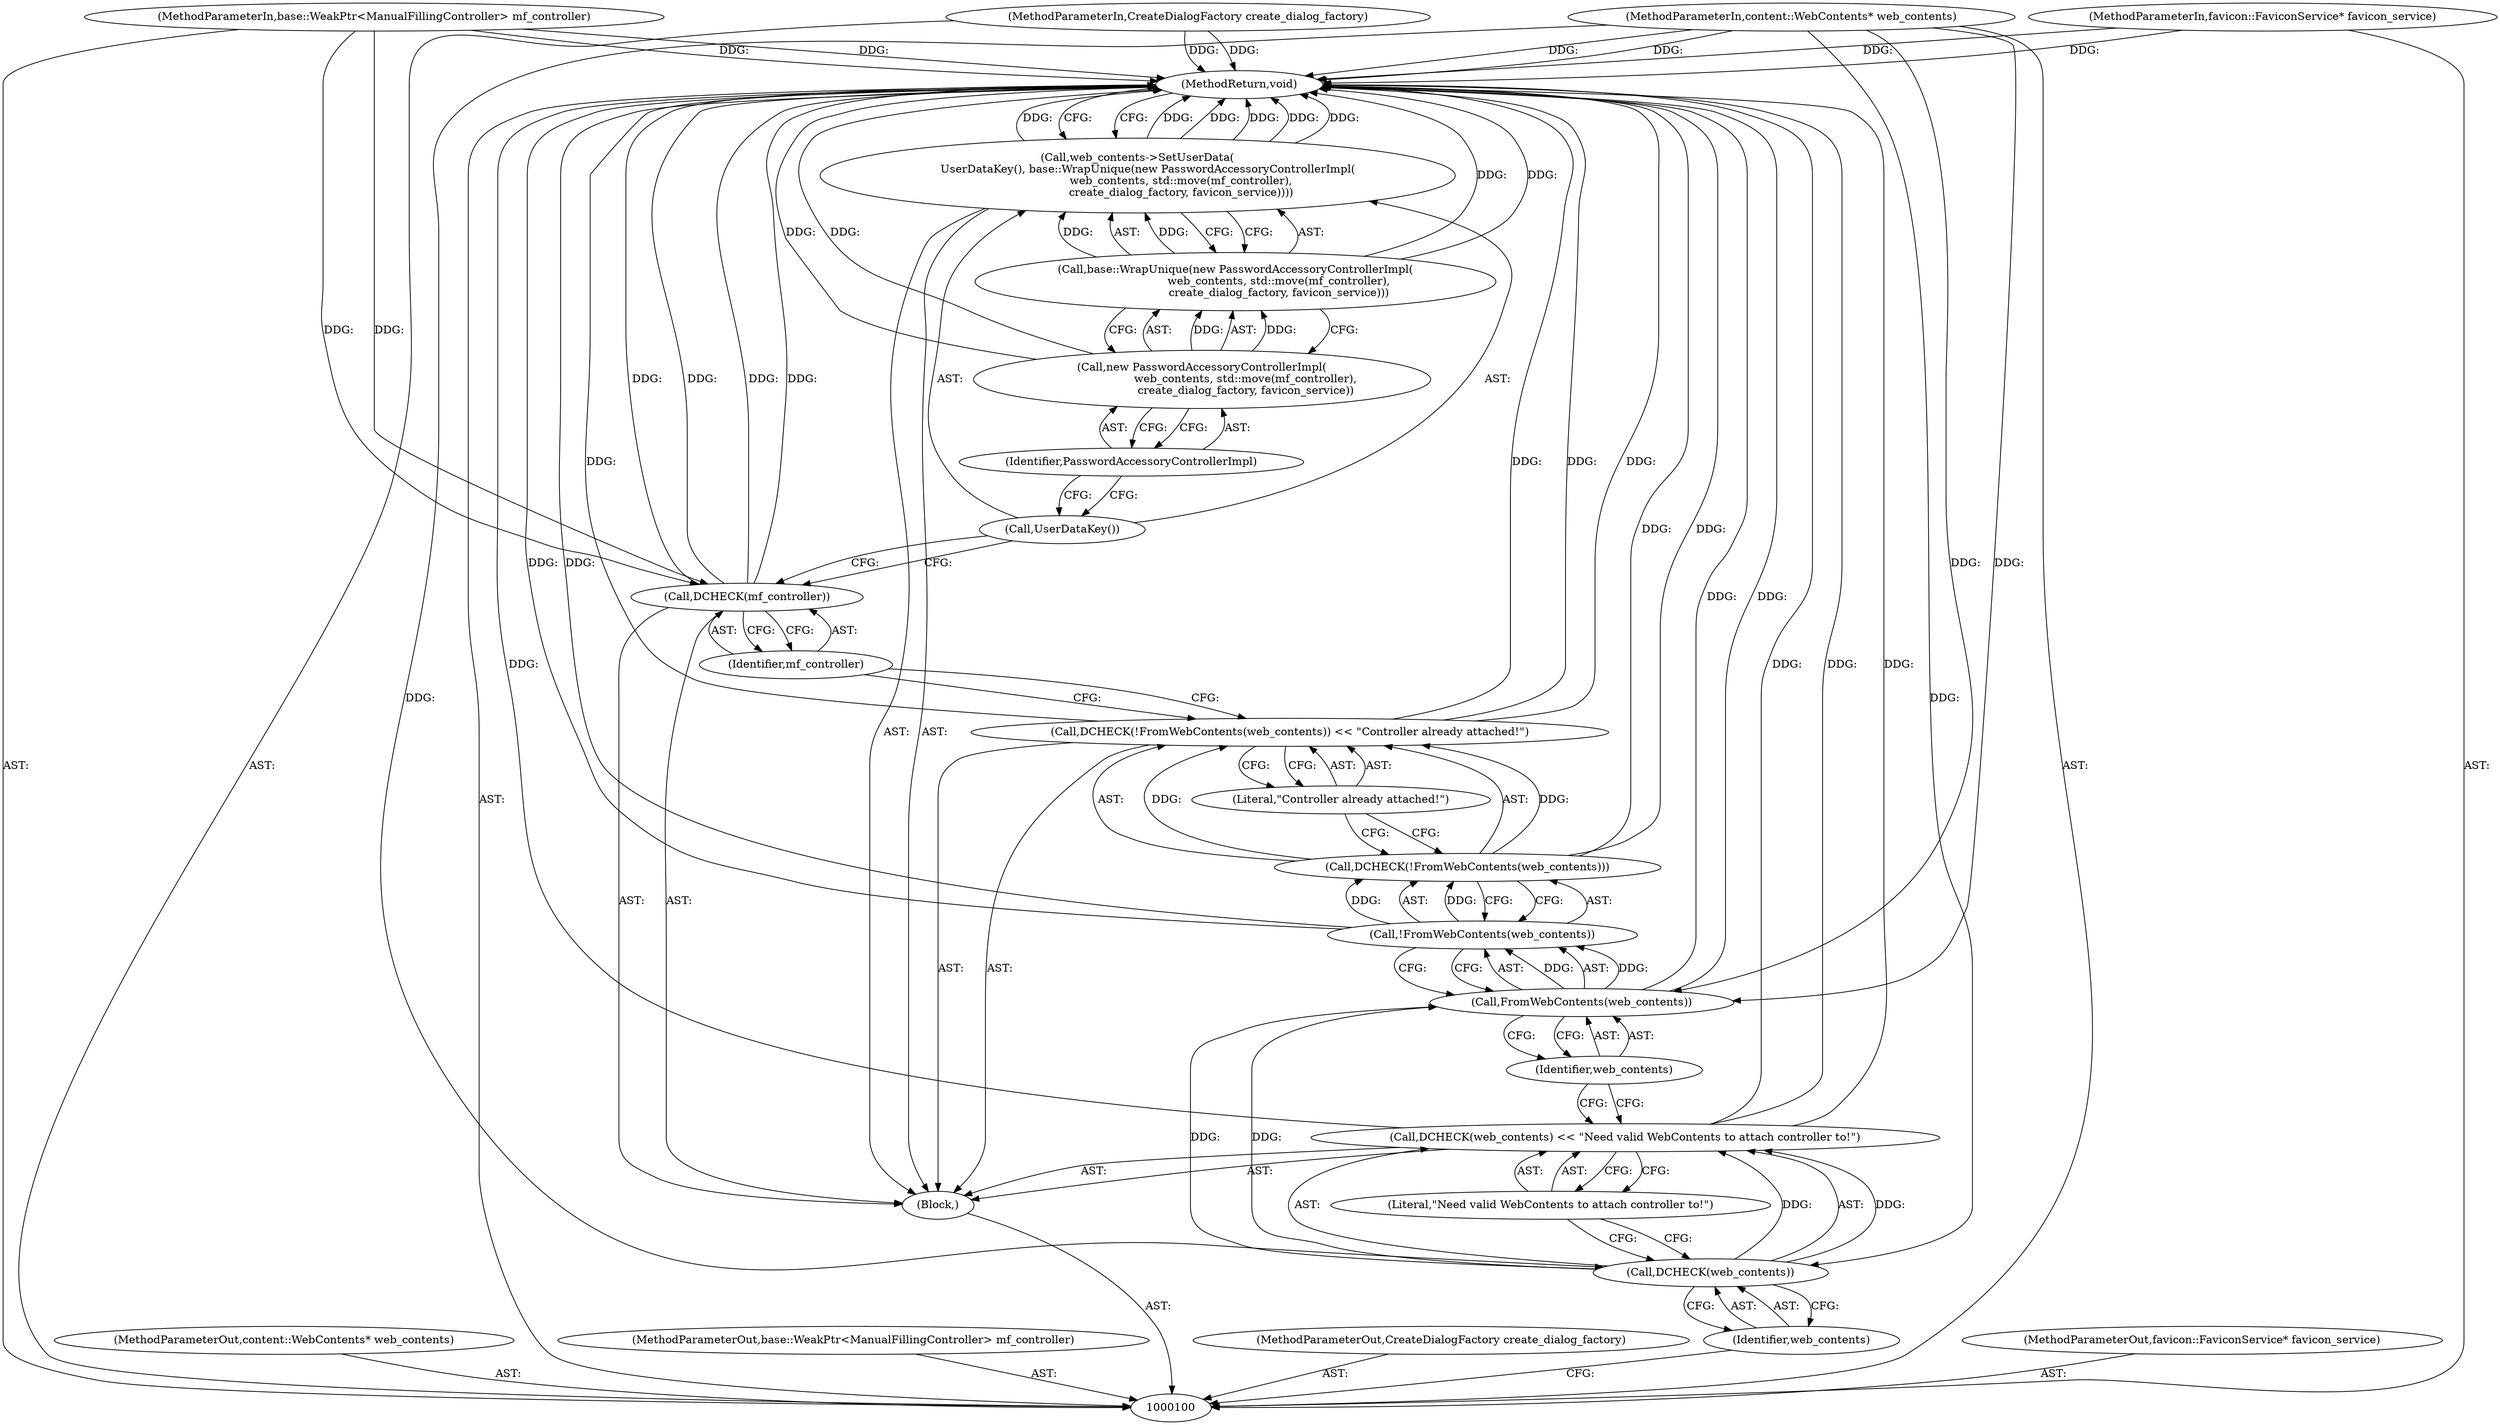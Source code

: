 digraph "1_Chrome_961d0cda4cfc3bcf04aa48ccc32772d63af12d9b_5" {
"1000123" [label="(MethodReturn,void)"];
"1000118" [label="(Call,web_contents->SetUserData(\n      UserDataKey(), base::WrapUnique(new PasswordAccessoryControllerImpl(\n                         web_contents, std::move(mf_controller),\n                         create_dialog_factory, favicon_service))))"];
"1000120" [label="(Call,base::WrapUnique(new PasswordAccessoryControllerImpl(\n                         web_contents, std::move(mf_controller),\n                         create_dialog_factory, favicon_service)))"];
"1000121" [label="(Call,new PasswordAccessoryControllerImpl(\n                         web_contents, std::move(mf_controller),\n                         create_dialog_factory, favicon_service))"];
"1000122" [label="(Identifier,PasswordAccessoryControllerImpl)"];
"1000119" [label="(Call,UserDataKey())"];
"1000101" [label="(MethodParameterIn,content::WebContents* web_contents)"];
"1000165" [label="(MethodParameterOut,content::WebContents* web_contents)"];
"1000102" [label="(MethodParameterIn,base::WeakPtr<ManualFillingController> mf_controller)"];
"1000166" [label="(MethodParameterOut,base::WeakPtr<ManualFillingController> mf_controller)"];
"1000103" [label="(MethodParameterIn,CreateDialogFactory create_dialog_factory)"];
"1000167" [label="(MethodParameterOut,CreateDialogFactory create_dialog_factory)"];
"1000105" [label="(Block,)"];
"1000104" [label="(MethodParameterIn,favicon::FaviconService* favicon_service)"];
"1000168" [label="(MethodParameterOut,favicon::FaviconService* favicon_service)"];
"1000108" [label="(Identifier,web_contents)"];
"1000109" [label="(Literal,\"Need valid WebContents to attach controller to!\")"];
"1000106" [label="(Call,DCHECK(web_contents) << \"Need valid WebContents to attach controller to!\")"];
"1000107" [label="(Call,DCHECK(web_contents))"];
"1000112" [label="(Call,!FromWebContents(web_contents))"];
"1000113" [label="(Call,FromWebContents(web_contents))"];
"1000114" [label="(Identifier,web_contents)"];
"1000110" [label="(Call,DCHECK(!FromWebContents(web_contents)) << \"Controller already attached!\")"];
"1000111" [label="(Call,DCHECK(!FromWebContents(web_contents)))"];
"1000115" [label="(Literal,\"Controller already attached!\")"];
"1000117" [label="(Identifier,mf_controller)"];
"1000116" [label="(Call,DCHECK(mf_controller))"];
"1000123" -> "1000100"  [label="AST: "];
"1000123" -> "1000118"  [label="CFG: "];
"1000116" -> "1000123"  [label="DDG: "];
"1000116" -> "1000123"  [label="DDG: "];
"1000106" -> "1000123"  [label="DDG: "];
"1000106" -> "1000123"  [label="DDG: "];
"1000104" -> "1000123"  [label="DDG: "];
"1000113" -> "1000123"  [label="DDG: "];
"1000103" -> "1000123"  [label="DDG: "];
"1000120" -> "1000123"  [label="DDG: "];
"1000118" -> "1000123"  [label="DDG: "];
"1000118" -> "1000123"  [label="DDG: "];
"1000118" -> "1000123"  [label="DDG: "];
"1000121" -> "1000123"  [label="DDG: "];
"1000102" -> "1000123"  [label="DDG: "];
"1000111" -> "1000123"  [label="DDG: "];
"1000112" -> "1000123"  [label="DDG: "];
"1000101" -> "1000123"  [label="DDG: "];
"1000110" -> "1000123"  [label="DDG: "];
"1000110" -> "1000123"  [label="DDG: "];
"1000118" -> "1000105"  [label="AST: "];
"1000118" -> "1000120"  [label="CFG: "];
"1000119" -> "1000118"  [label="AST: "];
"1000120" -> "1000118"  [label="AST: "];
"1000123" -> "1000118"  [label="CFG: "];
"1000118" -> "1000123"  [label="DDG: "];
"1000118" -> "1000123"  [label="DDG: "];
"1000118" -> "1000123"  [label="DDG: "];
"1000120" -> "1000118"  [label="DDG: "];
"1000120" -> "1000118"  [label="AST: "];
"1000120" -> "1000121"  [label="CFG: "];
"1000121" -> "1000120"  [label="AST: "];
"1000118" -> "1000120"  [label="CFG: "];
"1000120" -> "1000123"  [label="DDG: "];
"1000120" -> "1000118"  [label="DDG: "];
"1000121" -> "1000120"  [label="DDG: "];
"1000121" -> "1000120"  [label="AST: "];
"1000121" -> "1000122"  [label="CFG: "];
"1000122" -> "1000121"  [label="AST: "];
"1000120" -> "1000121"  [label="CFG: "];
"1000121" -> "1000123"  [label="DDG: "];
"1000121" -> "1000120"  [label="DDG: "];
"1000122" -> "1000121"  [label="AST: "];
"1000122" -> "1000119"  [label="CFG: "];
"1000121" -> "1000122"  [label="CFG: "];
"1000119" -> "1000118"  [label="AST: "];
"1000119" -> "1000116"  [label="CFG: "];
"1000122" -> "1000119"  [label="CFG: "];
"1000101" -> "1000100"  [label="AST: "];
"1000101" -> "1000123"  [label="DDG: "];
"1000101" -> "1000107"  [label="DDG: "];
"1000101" -> "1000113"  [label="DDG: "];
"1000165" -> "1000100"  [label="AST: "];
"1000102" -> "1000100"  [label="AST: "];
"1000102" -> "1000123"  [label="DDG: "];
"1000102" -> "1000116"  [label="DDG: "];
"1000166" -> "1000100"  [label="AST: "];
"1000103" -> "1000100"  [label="AST: "];
"1000103" -> "1000123"  [label="DDG: "];
"1000167" -> "1000100"  [label="AST: "];
"1000105" -> "1000100"  [label="AST: "];
"1000106" -> "1000105"  [label="AST: "];
"1000110" -> "1000105"  [label="AST: "];
"1000116" -> "1000105"  [label="AST: "];
"1000118" -> "1000105"  [label="AST: "];
"1000104" -> "1000100"  [label="AST: "];
"1000104" -> "1000123"  [label="DDG: "];
"1000168" -> "1000100"  [label="AST: "];
"1000108" -> "1000107"  [label="AST: "];
"1000108" -> "1000100"  [label="CFG: "];
"1000107" -> "1000108"  [label="CFG: "];
"1000109" -> "1000106"  [label="AST: "];
"1000109" -> "1000107"  [label="CFG: "];
"1000106" -> "1000109"  [label="CFG: "];
"1000106" -> "1000105"  [label="AST: "];
"1000106" -> "1000109"  [label="CFG: "];
"1000107" -> "1000106"  [label="AST: "];
"1000109" -> "1000106"  [label="AST: "];
"1000114" -> "1000106"  [label="CFG: "];
"1000106" -> "1000123"  [label="DDG: "];
"1000106" -> "1000123"  [label="DDG: "];
"1000107" -> "1000106"  [label="DDG: "];
"1000107" -> "1000106"  [label="AST: "];
"1000107" -> "1000108"  [label="CFG: "];
"1000108" -> "1000107"  [label="AST: "];
"1000109" -> "1000107"  [label="CFG: "];
"1000107" -> "1000106"  [label="DDG: "];
"1000101" -> "1000107"  [label="DDG: "];
"1000107" -> "1000113"  [label="DDG: "];
"1000112" -> "1000111"  [label="AST: "];
"1000112" -> "1000113"  [label="CFG: "];
"1000113" -> "1000112"  [label="AST: "];
"1000111" -> "1000112"  [label="CFG: "];
"1000112" -> "1000123"  [label="DDG: "];
"1000112" -> "1000111"  [label="DDG: "];
"1000113" -> "1000112"  [label="DDG: "];
"1000113" -> "1000112"  [label="AST: "];
"1000113" -> "1000114"  [label="CFG: "];
"1000114" -> "1000113"  [label="AST: "];
"1000112" -> "1000113"  [label="CFG: "];
"1000113" -> "1000123"  [label="DDG: "];
"1000113" -> "1000112"  [label="DDG: "];
"1000107" -> "1000113"  [label="DDG: "];
"1000101" -> "1000113"  [label="DDG: "];
"1000114" -> "1000113"  [label="AST: "];
"1000114" -> "1000106"  [label="CFG: "];
"1000113" -> "1000114"  [label="CFG: "];
"1000110" -> "1000105"  [label="AST: "];
"1000110" -> "1000115"  [label="CFG: "];
"1000111" -> "1000110"  [label="AST: "];
"1000115" -> "1000110"  [label="AST: "];
"1000117" -> "1000110"  [label="CFG: "];
"1000110" -> "1000123"  [label="DDG: "];
"1000110" -> "1000123"  [label="DDG: "];
"1000111" -> "1000110"  [label="DDG: "];
"1000111" -> "1000110"  [label="AST: "];
"1000111" -> "1000112"  [label="CFG: "];
"1000112" -> "1000111"  [label="AST: "];
"1000115" -> "1000111"  [label="CFG: "];
"1000111" -> "1000123"  [label="DDG: "];
"1000111" -> "1000110"  [label="DDG: "];
"1000112" -> "1000111"  [label="DDG: "];
"1000115" -> "1000110"  [label="AST: "];
"1000115" -> "1000111"  [label="CFG: "];
"1000110" -> "1000115"  [label="CFG: "];
"1000117" -> "1000116"  [label="AST: "];
"1000117" -> "1000110"  [label="CFG: "];
"1000116" -> "1000117"  [label="CFG: "];
"1000116" -> "1000105"  [label="AST: "];
"1000116" -> "1000117"  [label="CFG: "];
"1000117" -> "1000116"  [label="AST: "];
"1000119" -> "1000116"  [label="CFG: "];
"1000116" -> "1000123"  [label="DDG: "];
"1000116" -> "1000123"  [label="DDG: "];
"1000102" -> "1000116"  [label="DDG: "];
}
